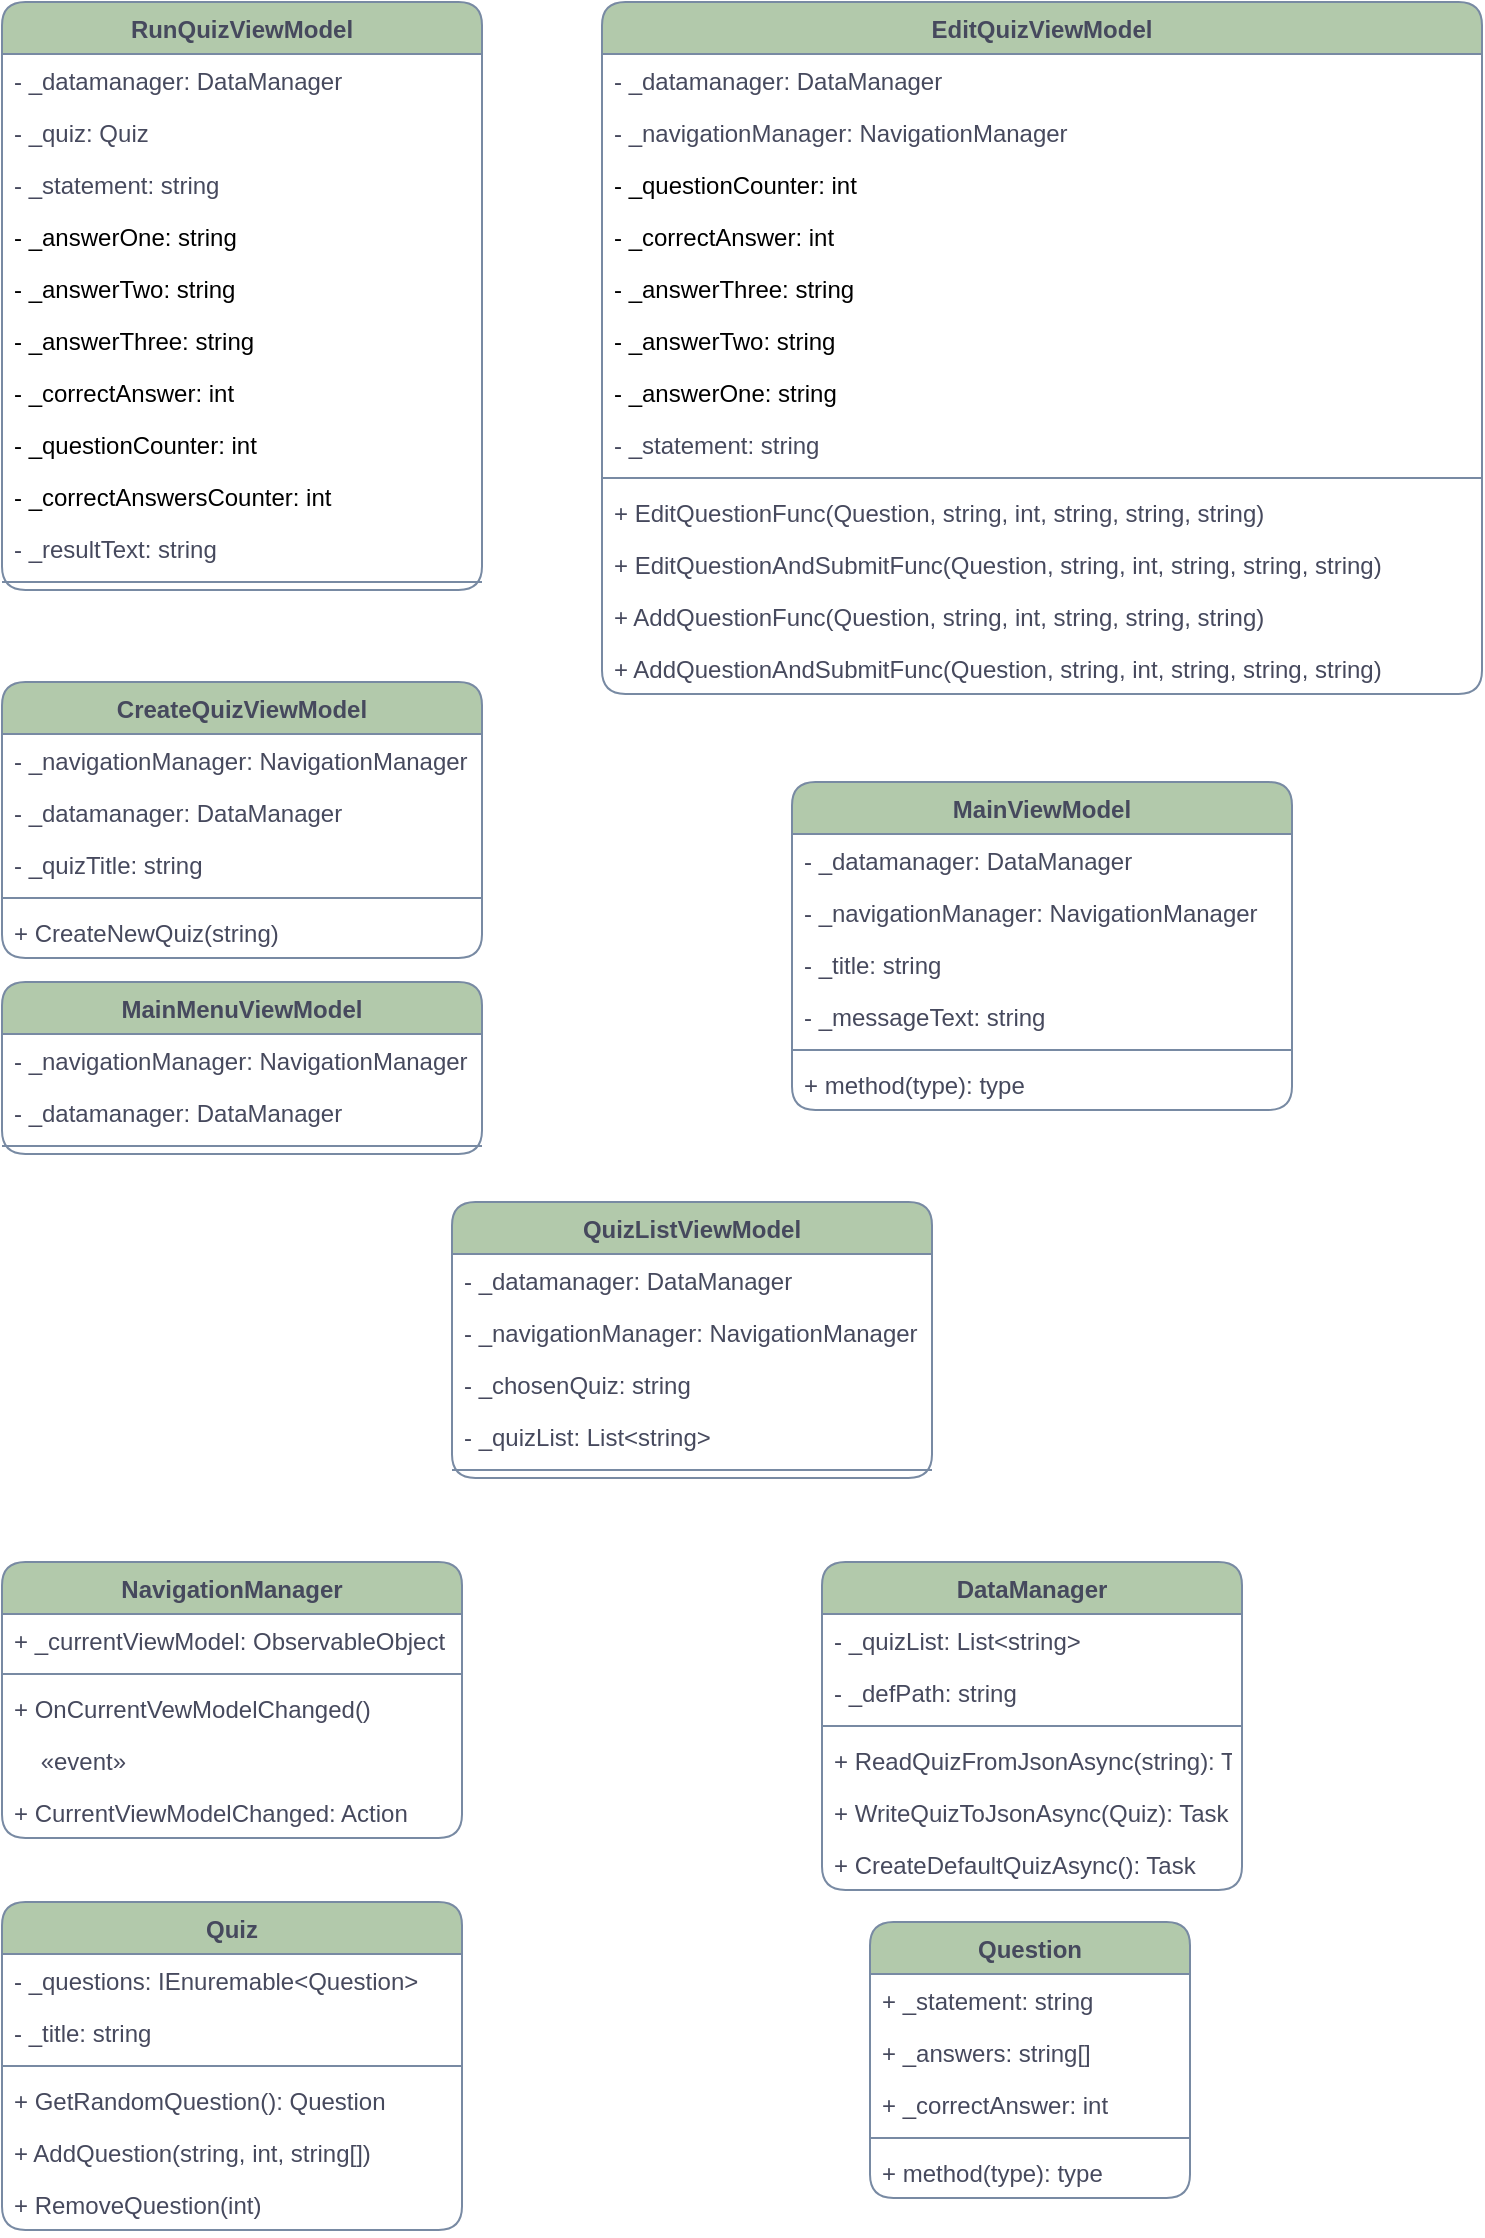 <mxfile version="20.5.1" type="github">
  <diagram id="C5RBs43oDa-KdzZeNtuy" name="Page-1">
    <mxGraphModel dx="1422" dy="752" grid="1" gridSize="10" guides="1" tooltips="1" connect="1" arrows="1" fold="1" page="1" pageScale="1" pageWidth="827" pageHeight="1169" math="0" shadow="0">
      <root>
        <mxCell id="WIyWlLk6GJQsqaUBKTNV-0" />
        <mxCell id="WIyWlLk6GJQsqaUBKTNV-1" parent="WIyWlLk6GJQsqaUBKTNV-0" />
        <mxCell id="okhYOCGnKRkmCclTNQ3m-8" value="RunQuizViewModel" style="swimlane;fontStyle=1;align=center;verticalAlign=top;childLayout=stackLayout;horizontal=1;startSize=26;horizontalStack=0;resizeParent=1;resizeParentMax=0;resizeLast=0;collapsible=1;marginBottom=0;rounded=1;fillColor=#B2C9AB;strokeColor=#788AA3;fontColor=#46495D;" parent="WIyWlLk6GJQsqaUBKTNV-1" vertex="1">
          <mxGeometry x="50" y="90" width="240" height="294" as="geometry" />
        </mxCell>
        <mxCell id="IFcAypvsxpIaxbsSdnZM-8" value="- _datamanager: DataManager" style="text;strokeColor=none;fillColor=none;align=left;verticalAlign=top;spacingLeft=4;spacingRight=4;overflow=hidden;rotatable=0;points=[[0,0.5],[1,0.5]];portConstraint=eastwest;rounded=1;fontColor=#46495D;" vertex="1" parent="okhYOCGnKRkmCclTNQ3m-8">
          <mxGeometry y="26" width="240" height="26" as="geometry" />
        </mxCell>
        <mxCell id="okhYOCGnKRkmCclTNQ3m-9" value="- _quiz: Quiz&#xa;" style="text;strokeColor=none;fillColor=none;align=left;verticalAlign=top;spacingLeft=4;spacingRight=4;overflow=hidden;rotatable=0;points=[[0,0.5],[1,0.5]];portConstraint=eastwest;rounded=1;fontColor=#46495D;" parent="okhYOCGnKRkmCclTNQ3m-8" vertex="1">
          <mxGeometry y="52" width="240" height="26" as="geometry" />
        </mxCell>
        <mxCell id="IFcAypvsxpIaxbsSdnZM-9" value="- _statement: string&#xa;" style="text;strokeColor=none;fillColor=none;align=left;verticalAlign=top;spacingLeft=4;spacingRight=4;overflow=hidden;rotatable=0;points=[[0,0.5],[1,0.5]];portConstraint=eastwest;rounded=1;fontColor=#46495D;" vertex="1" parent="okhYOCGnKRkmCclTNQ3m-8">
          <mxGeometry y="78" width="240" height="26" as="geometry" />
        </mxCell>
        <mxCell id="IFcAypvsxpIaxbsSdnZM-10" value="- _answerOne: string" style="text;strokeColor=none;fillColor=none;align=left;verticalAlign=top;spacingLeft=4;spacingRight=4;overflow=hidden;rotatable=0;points=[[0,0.5],[1,0.5]];portConstraint=eastwest;" vertex="1" parent="okhYOCGnKRkmCclTNQ3m-8">
          <mxGeometry y="104" width="240" height="26" as="geometry" />
        </mxCell>
        <mxCell id="IFcAypvsxpIaxbsSdnZM-17" value="- _answerTwo: string" style="text;strokeColor=none;fillColor=none;align=left;verticalAlign=top;spacingLeft=4;spacingRight=4;overflow=hidden;rotatable=0;points=[[0,0.5],[1,0.5]];portConstraint=eastwest;" vertex="1" parent="okhYOCGnKRkmCclTNQ3m-8">
          <mxGeometry y="130" width="240" height="26" as="geometry" />
        </mxCell>
        <mxCell id="IFcAypvsxpIaxbsSdnZM-18" value="- _answerThree: string" style="text;strokeColor=none;fillColor=none;align=left;verticalAlign=top;spacingLeft=4;spacingRight=4;overflow=hidden;rotatable=0;points=[[0,0.5],[1,0.5]];portConstraint=eastwest;" vertex="1" parent="okhYOCGnKRkmCclTNQ3m-8">
          <mxGeometry y="156" width="240" height="26" as="geometry" />
        </mxCell>
        <mxCell id="IFcAypvsxpIaxbsSdnZM-13" value="- _correctAnswer: int" style="text;strokeColor=none;fillColor=none;align=left;verticalAlign=top;spacingLeft=4;spacingRight=4;overflow=hidden;rotatable=0;points=[[0,0.5],[1,0.5]];portConstraint=eastwest;" vertex="1" parent="okhYOCGnKRkmCclTNQ3m-8">
          <mxGeometry y="182" width="240" height="26" as="geometry" />
        </mxCell>
        <mxCell id="IFcAypvsxpIaxbsSdnZM-14" value="- _questionCounter: int    " style="text;strokeColor=none;fillColor=none;align=left;verticalAlign=top;spacingLeft=4;spacingRight=4;overflow=hidden;rotatable=0;points=[[0,0.5],[1,0.5]];portConstraint=eastwest;" vertex="1" parent="okhYOCGnKRkmCclTNQ3m-8">
          <mxGeometry y="208" width="240" height="26" as="geometry" />
        </mxCell>
        <mxCell id="IFcAypvsxpIaxbsSdnZM-15" value="- _correctAnswersCounter: int" style="text;strokeColor=none;fillColor=none;align=left;verticalAlign=top;spacingLeft=4;spacingRight=4;overflow=hidden;rotatable=0;points=[[0,0.5],[1,0.5]];portConstraint=eastwest;" vertex="1" parent="okhYOCGnKRkmCclTNQ3m-8">
          <mxGeometry y="234" width="240" height="26" as="geometry" />
        </mxCell>
        <mxCell id="IFcAypvsxpIaxbsSdnZM-16" value="- _resultText: string" style="text;strokeColor=none;fillColor=none;align=left;verticalAlign=top;spacingLeft=4;spacingRight=4;overflow=hidden;rotatable=0;points=[[0,0.5],[1,0.5]];portConstraint=eastwest;rounded=1;fontColor=#46495D;" vertex="1" parent="okhYOCGnKRkmCclTNQ3m-8">
          <mxGeometry y="260" width="240" height="26" as="geometry" />
        </mxCell>
        <mxCell id="okhYOCGnKRkmCclTNQ3m-10" value="" style="line;strokeWidth=1;fillColor=none;align=left;verticalAlign=middle;spacingTop=-1;spacingLeft=3;spacingRight=3;rotatable=0;labelPosition=right;points=[];portConstraint=eastwest;strokeColor=#788AA3;rounded=1;fontColor=#46495D;" parent="okhYOCGnKRkmCclTNQ3m-8" vertex="1">
          <mxGeometry y="286" width="240" height="8" as="geometry" />
        </mxCell>
        <mxCell id="okhYOCGnKRkmCclTNQ3m-16" value="EditQuizViewModel" style="swimlane;fontStyle=1;align=center;verticalAlign=top;childLayout=stackLayout;horizontal=1;startSize=26;horizontalStack=0;resizeParent=1;resizeParentMax=0;resizeLast=0;collapsible=1;marginBottom=0;rounded=1;fillColor=#B2C9AB;strokeColor=#788AA3;fontColor=#46495D;" parent="WIyWlLk6GJQsqaUBKTNV-1" vertex="1">
          <mxGeometry x="350" y="90" width="440" height="346" as="geometry" />
        </mxCell>
        <mxCell id="IFcAypvsxpIaxbsSdnZM-20" value="- _datamanager: DataManager" style="text;strokeColor=none;fillColor=none;align=left;verticalAlign=top;spacingLeft=4;spacingRight=4;overflow=hidden;rotatable=0;points=[[0,0.5],[1,0.5]];portConstraint=eastwest;rounded=1;fontColor=#46495D;" vertex="1" parent="okhYOCGnKRkmCclTNQ3m-16">
          <mxGeometry y="26" width="440" height="26" as="geometry" />
        </mxCell>
        <mxCell id="IFcAypvsxpIaxbsSdnZM-19" value="- _navigationManager: NavigationManager" style="text;strokeColor=none;fillColor=none;align=left;verticalAlign=top;spacingLeft=4;spacingRight=4;overflow=hidden;rotatable=0;points=[[0,0.5],[1,0.5]];portConstraint=eastwest;rounded=1;fontColor=#46495D;" vertex="1" parent="okhYOCGnKRkmCclTNQ3m-16">
          <mxGeometry y="52" width="440" height="26" as="geometry" />
        </mxCell>
        <mxCell id="IFcAypvsxpIaxbsSdnZM-26" value="- _questionCounter: int    " style="text;strokeColor=none;fillColor=none;align=left;verticalAlign=top;spacingLeft=4;spacingRight=4;overflow=hidden;rotatable=0;points=[[0,0.5],[1,0.5]];portConstraint=eastwest;" vertex="1" parent="okhYOCGnKRkmCclTNQ3m-16">
          <mxGeometry y="78" width="440" height="26" as="geometry" />
        </mxCell>
        <mxCell id="IFcAypvsxpIaxbsSdnZM-25" value="- _correctAnswer: int" style="text;strokeColor=none;fillColor=none;align=left;verticalAlign=top;spacingLeft=4;spacingRight=4;overflow=hidden;rotatable=0;points=[[0,0.5],[1,0.5]];portConstraint=eastwest;" vertex="1" parent="okhYOCGnKRkmCclTNQ3m-16">
          <mxGeometry y="104" width="440" height="26" as="geometry" />
        </mxCell>
        <mxCell id="IFcAypvsxpIaxbsSdnZM-24" value="- _answerThree: string" style="text;strokeColor=none;fillColor=none;align=left;verticalAlign=top;spacingLeft=4;spacingRight=4;overflow=hidden;rotatable=0;points=[[0,0.5],[1,0.5]];portConstraint=eastwest;" vertex="1" parent="okhYOCGnKRkmCclTNQ3m-16">
          <mxGeometry y="130" width="440" height="26" as="geometry" />
        </mxCell>
        <mxCell id="IFcAypvsxpIaxbsSdnZM-23" value="- _answerTwo: string" style="text;strokeColor=none;fillColor=none;align=left;verticalAlign=top;spacingLeft=4;spacingRight=4;overflow=hidden;rotatable=0;points=[[0,0.5],[1,0.5]];portConstraint=eastwest;" vertex="1" parent="okhYOCGnKRkmCclTNQ3m-16">
          <mxGeometry y="156" width="440" height="26" as="geometry" />
        </mxCell>
        <mxCell id="IFcAypvsxpIaxbsSdnZM-22" value="- _answerOne: string" style="text;strokeColor=none;fillColor=none;align=left;verticalAlign=top;spacingLeft=4;spacingRight=4;overflow=hidden;rotatable=0;points=[[0,0.5],[1,0.5]];portConstraint=eastwest;" vertex="1" parent="okhYOCGnKRkmCclTNQ3m-16">
          <mxGeometry y="182" width="440" height="26" as="geometry" />
        </mxCell>
        <mxCell id="IFcAypvsxpIaxbsSdnZM-21" value="- _statement: string&#xa;" style="text;strokeColor=none;fillColor=none;align=left;verticalAlign=top;spacingLeft=4;spacingRight=4;overflow=hidden;rotatable=0;points=[[0,0.5],[1,0.5]];portConstraint=eastwest;rounded=1;fontColor=#46495D;" vertex="1" parent="okhYOCGnKRkmCclTNQ3m-16">
          <mxGeometry y="208" width="440" height="26" as="geometry" />
        </mxCell>
        <mxCell id="okhYOCGnKRkmCclTNQ3m-18" value="" style="line;strokeWidth=1;fillColor=none;align=left;verticalAlign=middle;spacingTop=-1;spacingLeft=3;spacingRight=3;rotatable=0;labelPosition=right;points=[];portConstraint=eastwest;strokeColor=#788AA3;rounded=1;fontColor=#46495D;" parent="okhYOCGnKRkmCclTNQ3m-16" vertex="1">
          <mxGeometry y="234" width="440" height="8" as="geometry" />
        </mxCell>
        <mxCell id="IFcAypvsxpIaxbsSdnZM-30" value="+ EditQuestionFunc(Question, string, int, string, string, string)" style="text;strokeColor=none;fillColor=none;align=left;verticalAlign=top;spacingLeft=4;spacingRight=4;overflow=hidden;rotatable=0;points=[[0,0.5],[1,0.5]];portConstraint=eastwest;rounded=1;fontColor=#46495D;" vertex="1" parent="okhYOCGnKRkmCclTNQ3m-16">
          <mxGeometry y="242" width="440" height="26" as="geometry" />
        </mxCell>
        <mxCell id="IFcAypvsxpIaxbsSdnZM-32" value="+ EditQuestionAndSubmitFunc(Question, string, int, string, string, string)" style="text;strokeColor=none;fillColor=none;align=left;verticalAlign=top;spacingLeft=4;spacingRight=4;overflow=hidden;rotatable=0;points=[[0,0.5],[1,0.5]];portConstraint=eastwest;rounded=1;fontColor=#46495D;" vertex="1" parent="okhYOCGnKRkmCclTNQ3m-16">
          <mxGeometry y="268" width="440" height="26" as="geometry" />
        </mxCell>
        <mxCell id="IFcAypvsxpIaxbsSdnZM-31" value="+ AddQuestionFunc(Question, string, int, string, string, string)" style="text;strokeColor=none;fillColor=none;align=left;verticalAlign=top;spacingLeft=4;spacingRight=4;overflow=hidden;rotatable=0;points=[[0,0.5],[1,0.5]];portConstraint=eastwest;rounded=1;fontColor=#46495D;" vertex="1" parent="okhYOCGnKRkmCclTNQ3m-16">
          <mxGeometry y="294" width="440" height="26" as="geometry" />
        </mxCell>
        <mxCell id="okhYOCGnKRkmCclTNQ3m-19" value="+ AddQuestionAndSubmitFunc(Question, string, int, string, string, string)" style="text;strokeColor=none;fillColor=none;align=left;verticalAlign=top;spacingLeft=4;spacingRight=4;overflow=hidden;rotatable=0;points=[[0,0.5],[1,0.5]];portConstraint=eastwest;rounded=1;fontColor=#46495D;" parent="okhYOCGnKRkmCclTNQ3m-16" vertex="1">
          <mxGeometry y="320" width="440" height="26" as="geometry" />
        </mxCell>
        <mxCell id="okhYOCGnKRkmCclTNQ3m-24" value="CreateQuizViewModel" style="swimlane;fontStyle=1;align=center;verticalAlign=top;childLayout=stackLayout;horizontal=1;startSize=26;horizontalStack=0;resizeParent=1;resizeParentMax=0;resizeLast=0;collapsible=1;marginBottom=0;rounded=1;fillColor=#B2C9AB;strokeColor=#788AA3;fontColor=#46495D;" parent="WIyWlLk6GJQsqaUBKTNV-1" vertex="1">
          <mxGeometry x="50" y="430" width="240" height="138" as="geometry" />
        </mxCell>
        <mxCell id="IFcAypvsxpIaxbsSdnZM-34" value="- _navigationManager: NavigationManager" style="text;strokeColor=none;fillColor=none;align=left;verticalAlign=top;spacingLeft=4;spacingRight=4;overflow=hidden;rotatable=0;points=[[0,0.5],[1,0.5]];portConstraint=eastwest;rounded=1;fontColor=#46495D;" vertex="1" parent="okhYOCGnKRkmCclTNQ3m-24">
          <mxGeometry y="26" width="240" height="26" as="geometry" />
        </mxCell>
        <mxCell id="IFcAypvsxpIaxbsSdnZM-33" value="- _datamanager: DataManager" style="text;strokeColor=none;fillColor=none;align=left;verticalAlign=top;spacingLeft=4;spacingRight=4;overflow=hidden;rotatable=0;points=[[0,0.5],[1,0.5]];portConstraint=eastwest;rounded=1;fontColor=#46495D;" vertex="1" parent="okhYOCGnKRkmCclTNQ3m-24">
          <mxGeometry y="52" width="240" height="26" as="geometry" />
        </mxCell>
        <mxCell id="okhYOCGnKRkmCclTNQ3m-25" value="- _quizTitle: string" style="text;strokeColor=none;fillColor=none;align=left;verticalAlign=top;spacingLeft=4;spacingRight=4;overflow=hidden;rotatable=0;points=[[0,0.5],[1,0.5]];portConstraint=eastwest;rounded=1;fontColor=#46495D;" parent="okhYOCGnKRkmCclTNQ3m-24" vertex="1">
          <mxGeometry y="78" width="240" height="26" as="geometry" />
        </mxCell>
        <mxCell id="okhYOCGnKRkmCclTNQ3m-26" value="" style="line;strokeWidth=1;fillColor=none;align=left;verticalAlign=middle;spacingTop=-1;spacingLeft=3;spacingRight=3;rotatable=0;labelPosition=right;points=[];portConstraint=eastwest;strokeColor=#788AA3;rounded=1;fontColor=#46495D;" parent="okhYOCGnKRkmCclTNQ3m-24" vertex="1">
          <mxGeometry y="104" width="240" height="8" as="geometry" />
        </mxCell>
        <mxCell id="okhYOCGnKRkmCclTNQ3m-27" value="+ CreateNewQuiz(string)" style="text;strokeColor=none;fillColor=none;align=left;verticalAlign=top;spacingLeft=4;spacingRight=4;overflow=hidden;rotatable=0;points=[[0,0.5],[1,0.5]];portConstraint=eastwest;rounded=1;fontColor=#46495D;" parent="okhYOCGnKRkmCclTNQ3m-24" vertex="1">
          <mxGeometry y="112" width="240" height="26" as="geometry" />
        </mxCell>
        <mxCell id="okhYOCGnKRkmCclTNQ3m-28" value="Quiz" style="swimlane;fontStyle=1;align=center;verticalAlign=top;childLayout=stackLayout;horizontal=1;startSize=26;horizontalStack=0;resizeParent=1;resizeParentMax=0;resizeLast=0;collapsible=1;marginBottom=0;rounded=1;fillColor=#B2C9AB;strokeColor=#788AA3;fontColor=#46495D;" parent="WIyWlLk6GJQsqaUBKTNV-1" vertex="1">
          <mxGeometry x="50" y="1040" width="230" height="164" as="geometry" />
        </mxCell>
        <mxCell id="okhYOCGnKRkmCclTNQ3m-29" value="- _questions: IEnuremable&lt;Question&gt;    " style="text;strokeColor=none;fillColor=none;align=left;verticalAlign=top;spacingLeft=4;spacingRight=4;overflow=hidden;rotatable=0;points=[[0,0.5],[1,0.5]];portConstraint=eastwest;rounded=1;fontColor=#46495D;" parent="okhYOCGnKRkmCclTNQ3m-28" vertex="1">
          <mxGeometry y="26" width="230" height="26" as="geometry" />
        </mxCell>
        <mxCell id="mFGvawNEaxa4jL375zHz-0" value="- _title: string" style="text;strokeColor=none;fillColor=none;align=left;verticalAlign=top;spacingLeft=4;spacingRight=4;overflow=hidden;rotatable=0;points=[[0,0.5],[1,0.5]];portConstraint=eastwest;rounded=1;fontColor=#46495D;" parent="okhYOCGnKRkmCclTNQ3m-28" vertex="1">
          <mxGeometry y="52" width="230" height="26" as="geometry" />
        </mxCell>
        <mxCell id="okhYOCGnKRkmCclTNQ3m-30" value="" style="line;strokeWidth=1;fillColor=none;align=left;verticalAlign=middle;spacingTop=-1;spacingLeft=3;spacingRight=3;rotatable=0;labelPosition=right;points=[];portConstraint=eastwest;strokeColor=#788AA3;rounded=1;fontColor=#46495D;" parent="okhYOCGnKRkmCclTNQ3m-28" vertex="1">
          <mxGeometry y="78" width="230" height="8" as="geometry" />
        </mxCell>
        <mxCell id="mFGvawNEaxa4jL375zHz-1" value="+ GetRandomQuestion(): Question" style="text;strokeColor=none;fillColor=none;align=left;verticalAlign=top;spacingLeft=4;spacingRight=4;overflow=hidden;rotatable=0;points=[[0,0.5],[1,0.5]];portConstraint=eastwest;rounded=1;fontColor=#46495D;" parent="okhYOCGnKRkmCclTNQ3m-28" vertex="1">
          <mxGeometry y="86" width="230" height="26" as="geometry" />
        </mxCell>
        <mxCell id="mFGvawNEaxa4jL375zHz-2" value="+ AddQuestion(string, int, string[])" style="text;strokeColor=none;fillColor=none;align=left;verticalAlign=top;spacingLeft=4;spacingRight=4;overflow=hidden;rotatable=0;points=[[0,0.5],[1,0.5]];portConstraint=eastwest;rounded=1;fontColor=#46495D;" parent="okhYOCGnKRkmCclTNQ3m-28" vertex="1">
          <mxGeometry y="112" width="230" height="26" as="geometry" />
        </mxCell>
        <mxCell id="okhYOCGnKRkmCclTNQ3m-31" value="+ RemoveQuestion(int)" style="text;strokeColor=none;fillColor=none;align=left;verticalAlign=top;spacingLeft=4;spacingRight=4;overflow=hidden;rotatable=0;points=[[0,0.5],[1,0.5]];portConstraint=eastwest;rounded=1;fontColor=#46495D;" parent="okhYOCGnKRkmCclTNQ3m-28" vertex="1">
          <mxGeometry y="138" width="230" height="26" as="geometry" />
        </mxCell>
        <mxCell id="okhYOCGnKRkmCclTNQ3m-32" value="Question" style="swimlane;fontStyle=1;align=center;verticalAlign=top;childLayout=stackLayout;horizontal=1;startSize=26;horizontalStack=0;resizeParent=1;resizeParentMax=0;resizeLast=0;collapsible=1;marginBottom=0;rounded=1;fillColor=#B2C9AB;strokeColor=#788AA3;fontColor=#46495D;" parent="WIyWlLk6GJQsqaUBKTNV-1" vertex="1">
          <mxGeometry x="484" y="1050" width="160" height="138" as="geometry" />
        </mxCell>
        <mxCell id="mFGvawNEaxa4jL375zHz-3" value="+ _statement: string" style="text;strokeColor=none;fillColor=none;align=left;verticalAlign=top;spacingLeft=4;spacingRight=4;overflow=hidden;rotatable=0;points=[[0,0.5],[1,0.5]];portConstraint=eastwest;rounded=1;fontColor=#46495D;" parent="okhYOCGnKRkmCclTNQ3m-32" vertex="1">
          <mxGeometry y="26" width="160" height="26" as="geometry" />
        </mxCell>
        <mxCell id="mFGvawNEaxa4jL375zHz-4" value="+ _answers: string[]    " style="text;strokeColor=none;fillColor=none;align=left;verticalAlign=top;spacingLeft=4;spacingRight=4;overflow=hidden;rotatable=0;points=[[0,0.5],[1,0.5]];portConstraint=eastwest;rounded=1;fontColor=#46495D;" parent="okhYOCGnKRkmCclTNQ3m-32" vertex="1">
          <mxGeometry y="52" width="160" height="26" as="geometry" />
        </mxCell>
        <mxCell id="okhYOCGnKRkmCclTNQ3m-33" value="+ _correctAnswer: int" style="text;strokeColor=none;fillColor=none;align=left;verticalAlign=top;spacingLeft=4;spacingRight=4;overflow=hidden;rotatable=0;points=[[0,0.5],[1,0.5]];portConstraint=eastwest;rounded=1;fontColor=#46495D;" parent="okhYOCGnKRkmCclTNQ3m-32" vertex="1">
          <mxGeometry y="78" width="160" height="26" as="geometry" />
        </mxCell>
        <mxCell id="okhYOCGnKRkmCclTNQ3m-34" value="" style="line;strokeWidth=1;fillColor=none;align=left;verticalAlign=middle;spacingTop=-1;spacingLeft=3;spacingRight=3;rotatable=0;labelPosition=right;points=[];portConstraint=eastwest;strokeColor=#788AA3;rounded=1;fontColor=#46495D;" parent="okhYOCGnKRkmCclTNQ3m-32" vertex="1">
          <mxGeometry y="104" width="160" height="8" as="geometry" />
        </mxCell>
        <mxCell id="okhYOCGnKRkmCclTNQ3m-35" value="+ method(type): type" style="text;strokeColor=none;fillColor=none;align=left;verticalAlign=top;spacingLeft=4;spacingRight=4;overflow=hidden;rotatable=0;points=[[0,0.5],[1,0.5]];portConstraint=eastwest;rounded=1;fontColor=#46495D;" parent="okhYOCGnKRkmCclTNQ3m-32" vertex="1">
          <mxGeometry y="112" width="160" height="26" as="geometry" />
        </mxCell>
        <mxCell id="mFGvawNEaxa4jL375zHz-9" value="NavigationManager" style="swimlane;fontStyle=1;align=center;verticalAlign=top;childLayout=stackLayout;horizontal=1;startSize=26;horizontalStack=0;resizeParent=1;resizeParentMax=0;resizeLast=0;collapsible=1;marginBottom=0;rounded=1;fillColor=#B2C9AB;strokeColor=#788AA3;fontColor=#46495D;" parent="WIyWlLk6GJQsqaUBKTNV-1" vertex="1">
          <mxGeometry x="50" y="870" width="230" height="138" as="geometry" />
        </mxCell>
        <mxCell id="mFGvawNEaxa4jL375zHz-10" value="+ _currentViewModel: ObservableObject" style="text;strokeColor=none;fillColor=none;align=left;verticalAlign=top;spacingLeft=4;spacingRight=4;overflow=hidden;rotatable=0;points=[[0,0.5],[1,0.5]];portConstraint=eastwest;rounded=1;fontColor=#46495D;" parent="mFGvawNEaxa4jL375zHz-9" vertex="1">
          <mxGeometry y="26" width="230" height="26" as="geometry" />
        </mxCell>
        <mxCell id="mFGvawNEaxa4jL375zHz-11" value="" style="line;strokeWidth=1;fillColor=none;align=left;verticalAlign=middle;spacingTop=-1;spacingLeft=3;spacingRight=3;rotatable=0;labelPosition=right;points=[];portConstraint=eastwest;strokeColor=#788AA3;rounded=1;fontColor=#46495D;" parent="mFGvawNEaxa4jL375zHz-9" vertex="1">
          <mxGeometry y="52" width="230" height="8" as="geometry" />
        </mxCell>
        <mxCell id="mFGvawNEaxa4jL375zHz-41" value="+ OnCurrentVewModelChanged()" style="text;strokeColor=none;fillColor=none;align=left;verticalAlign=top;spacingLeft=4;spacingRight=4;overflow=hidden;rotatable=0;points=[[0,0.5],[1,0.5]];portConstraint=eastwest;rounded=1;fontColor=#46495D;" parent="mFGvawNEaxa4jL375zHz-9" vertex="1">
          <mxGeometry y="60" width="230" height="26" as="geometry" />
        </mxCell>
        <mxCell id="mFGvawNEaxa4jL375zHz-40" value="    «event»" style="text;strokeColor=none;fillColor=none;align=left;verticalAlign=top;spacingLeft=4;spacingRight=4;overflow=hidden;rotatable=0;points=[[0,0.5],[1,0.5]];portConstraint=eastwest;fontColor=#46495D;" parent="mFGvawNEaxa4jL375zHz-9" vertex="1">
          <mxGeometry y="86" width="230" height="26" as="geometry" />
        </mxCell>
        <mxCell id="mFGvawNEaxa4jL375zHz-12" value="+ CurrentViewModelChanged: Action" style="text;strokeColor=none;fillColor=none;align=left;verticalAlign=top;spacingLeft=4;spacingRight=4;overflow=hidden;rotatable=0;points=[[0,0.5],[1,0.5]];portConstraint=eastwest;rounded=1;fontColor=#46495D;" parent="mFGvawNEaxa4jL375zHz-9" vertex="1">
          <mxGeometry y="112" width="230" height="26" as="geometry" />
        </mxCell>
        <mxCell id="mFGvawNEaxa4jL375zHz-14" value="DataManager" style="swimlane;fontStyle=1;align=center;verticalAlign=top;childLayout=stackLayout;horizontal=1;startSize=26;horizontalStack=0;resizeParent=1;resizeParentMax=0;resizeLast=0;collapsible=1;marginBottom=0;rounded=1;fillColor=#B2C9AB;strokeColor=#788AA3;fontColor=#46495D;" parent="WIyWlLk6GJQsqaUBKTNV-1" vertex="1">
          <mxGeometry x="460" y="870" width="210" height="164" as="geometry" />
        </mxCell>
        <mxCell id="sLc7PS3AwY-Os-eV0_ck-1" value="- _quizList: List&lt;string&gt;    " style="text;strokeColor=none;fillColor=none;align=left;verticalAlign=top;spacingLeft=4;spacingRight=4;overflow=hidden;rotatable=0;points=[[0,0.5],[1,0.5]];portConstraint=eastwest;rounded=1;fontColor=#46495D;" parent="mFGvawNEaxa4jL375zHz-14" vertex="1">
          <mxGeometry y="26" width="210" height="26" as="geometry" />
        </mxCell>
        <mxCell id="mFGvawNEaxa4jL375zHz-15" value="- _defPath: string" style="text;strokeColor=none;fillColor=none;align=left;verticalAlign=top;spacingLeft=4;spacingRight=4;overflow=hidden;rotatable=0;points=[[0,0.5],[1,0.5]];portConstraint=eastwest;rounded=1;fontColor=#46495D;" parent="mFGvawNEaxa4jL375zHz-14" vertex="1">
          <mxGeometry y="52" width="210" height="26" as="geometry" />
        </mxCell>
        <mxCell id="mFGvawNEaxa4jL375zHz-16" value="" style="line;strokeWidth=1;fillColor=none;align=left;verticalAlign=middle;spacingTop=-1;spacingLeft=3;spacingRight=3;rotatable=0;labelPosition=right;points=[];portConstraint=eastwest;strokeColor=#788AA3;rounded=1;fontColor=#46495D;" parent="mFGvawNEaxa4jL375zHz-14" vertex="1">
          <mxGeometry y="78" width="210" height="8" as="geometry" />
        </mxCell>
        <mxCell id="mFGvawNEaxa4jL375zHz-17" value="+ ReadQuizFromJsonAsync(string): Task" style="text;strokeColor=none;fillColor=none;align=left;verticalAlign=top;spacingLeft=4;spacingRight=4;overflow=hidden;rotatable=0;points=[[0,0.5],[1,0.5]];portConstraint=eastwest;rounded=1;fontColor=#46495D;" parent="mFGvawNEaxa4jL375zHz-14" vertex="1">
          <mxGeometry y="86" width="210" height="26" as="geometry" />
        </mxCell>
        <mxCell id="mFGvawNEaxa4jL375zHz-45" value="+ WriteQuizToJsonAsync(Quiz): Task" style="text;strokeColor=none;fillColor=none;align=left;verticalAlign=top;spacingLeft=4;spacingRight=4;overflow=hidden;rotatable=0;points=[[0,0.5],[1,0.5]];portConstraint=eastwest;rounded=1;fontColor=#46495D;" parent="mFGvawNEaxa4jL375zHz-14" vertex="1">
          <mxGeometry y="112" width="210" height="26" as="geometry" />
        </mxCell>
        <mxCell id="sLc7PS3AwY-Os-eV0_ck-0" value="+ CreateDefaultQuizAsync(): Task" style="text;strokeColor=none;fillColor=none;align=left;verticalAlign=top;spacingLeft=4;spacingRight=4;overflow=hidden;rotatable=0;points=[[0,0.5],[1,0.5]];portConstraint=eastwest;rounded=1;fontColor=#46495D;" parent="mFGvawNEaxa4jL375zHz-14" vertex="1">
          <mxGeometry y="138" width="210" height="26" as="geometry" />
        </mxCell>
        <mxCell id="mFGvawNEaxa4jL375zHz-34" value="MainViewModel" style="swimlane;fontStyle=1;align=center;verticalAlign=top;childLayout=stackLayout;horizontal=1;startSize=26;horizontalStack=0;resizeParent=1;resizeParentMax=0;resizeLast=0;collapsible=1;marginBottom=0;rounded=1;fillColor=#B2C9AB;strokeColor=#788AA3;fontColor=#46495D;" parent="WIyWlLk6GJQsqaUBKTNV-1" vertex="1">
          <mxGeometry x="445" y="480" width="250" height="164" as="geometry" />
        </mxCell>
        <mxCell id="IFcAypvsxpIaxbsSdnZM-46" value="- _datamanager: DataManager" style="text;strokeColor=none;fillColor=none;align=left;verticalAlign=top;spacingLeft=4;spacingRight=4;overflow=hidden;rotatable=0;points=[[0,0.5],[1,0.5]];portConstraint=eastwest;rounded=1;fontColor=#46495D;" vertex="1" parent="mFGvawNEaxa4jL375zHz-34">
          <mxGeometry y="26" width="250" height="26" as="geometry" />
        </mxCell>
        <mxCell id="IFcAypvsxpIaxbsSdnZM-45" value="- _navigationManager: NavigationManager" style="text;strokeColor=none;fillColor=none;align=left;verticalAlign=top;spacingLeft=4;spacingRight=4;overflow=hidden;rotatable=0;points=[[0,0.5],[1,0.5]];portConstraint=eastwest;rounded=1;fontColor=#46495D;" vertex="1" parent="mFGvawNEaxa4jL375zHz-34">
          <mxGeometry y="52" width="250" height="26" as="geometry" />
        </mxCell>
        <mxCell id="mFGvawNEaxa4jL375zHz-35" value="- _title: string" style="text;strokeColor=none;fillColor=none;align=left;verticalAlign=top;spacingLeft=4;spacingRight=4;overflow=hidden;rotatable=0;points=[[0,0.5],[1,0.5]];portConstraint=eastwest;rounded=1;fontColor=#46495D;" parent="mFGvawNEaxa4jL375zHz-34" vertex="1">
          <mxGeometry y="78" width="250" height="26" as="geometry" />
        </mxCell>
        <mxCell id="IFcAypvsxpIaxbsSdnZM-47" value="- _messageText: string" style="text;strokeColor=none;fillColor=none;align=left;verticalAlign=top;spacingLeft=4;spacingRight=4;overflow=hidden;rotatable=0;points=[[0,0.5],[1,0.5]];portConstraint=eastwest;rounded=1;fontColor=#46495D;" vertex="1" parent="mFGvawNEaxa4jL375zHz-34">
          <mxGeometry y="104" width="250" height="26" as="geometry" />
        </mxCell>
        <mxCell id="mFGvawNEaxa4jL375zHz-36" value="" style="line;strokeWidth=1;fillColor=none;align=left;verticalAlign=middle;spacingTop=-1;spacingLeft=3;spacingRight=3;rotatable=0;labelPosition=right;points=[];portConstraint=eastwest;strokeColor=#788AA3;rounded=1;fontColor=#46495D;" parent="mFGvawNEaxa4jL375zHz-34" vertex="1">
          <mxGeometry y="130" width="250" height="8" as="geometry" />
        </mxCell>
        <mxCell id="mFGvawNEaxa4jL375zHz-37" value="+ method(type): type" style="text;strokeColor=none;fillColor=none;align=left;verticalAlign=top;spacingLeft=4;spacingRight=4;overflow=hidden;rotatable=0;points=[[0,0.5],[1,0.5]];portConstraint=eastwest;rounded=1;fontColor=#46495D;" parent="mFGvawNEaxa4jL375zHz-34" vertex="1">
          <mxGeometry y="138" width="250" height="26" as="geometry" />
        </mxCell>
        <mxCell id="IZpBXzGKxx7z7jcNkJL3-4" value="QuizListViewModel" style="swimlane;fontStyle=1;align=center;verticalAlign=top;childLayout=stackLayout;horizontal=1;startSize=26;horizontalStack=0;resizeParent=1;resizeParentMax=0;resizeLast=0;collapsible=1;marginBottom=0;rounded=1;fillColor=#B2C9AB;strokeColor=#788AA3;fontColor=#46495D;" parent="WIyWlLk6GJQsqaUBKTNV-1" vertex="1">
          <mxGeometry x="275" y="690" width="240" height="138" as="geometry" />
        </mxCell>
        <mxCell id="IFcAypvsxpIaxbsSdnZM-1" value="- _datamanager: DataManager" style="text;strokeColor=none;fillColor=none;align=left;verticalAlign=top;spacingLeft=4;spacingRight=4;overflow=hidden;rotatable=0;points=[[0,0.5],[1,0.5]];portConstraint=eastwest;rounded=1;fontColor=#46495D;" vertex="1" parent="IZpBXzGKxx7z7jcNkJL3-4">
          <mxGeometry y="26" width="240" height="26" as="geometry" />
        </mxCell>
        <mxCell id="IFcAypvsxpIaxbsSdnZM-0" value="- _navigationManager: NavigationManager" style="text;strokeColor=none;fillColor=none;align=left;verticalAlign=top;spacingLeft=4;spacingRight=4;overflow=hidden;rotatable=0;points=[[0,0.5],[1,0.5]];portConstraint=eastwest;rounded=1;fontColor=#46495D;" vertex="1" parent="IZpBXzGKxx7z7jcNkJL3-4">
          <mxGeometry y="52" width="240" height="26" as="geometry" />
        </mxCell>
        <mxCell id="IFcAypvsxpIaxbsSdnZM-2" value="- _chosenQuiz: string" style="text;strokeColor=none;fillColor=none;align=left;verticalAlign=top;spacingLeft=4;spacingRight=4;overflow=hidden;rotatable=0;points=[[0,0.5],[1,0.5]];portConstraint=eastwest;rounded=1;fontColor=#46495D;" vertex="1" parent="IZpBXzGKxx7z7jcNkJL3-4">
          <mxGeometry y="78" width="240" height="26" as="geometry" />
        </mxCell>
        <mxCell id="IFcAypvsxpIaxbsSdnZM-3" value="- _quizList: List&lt;string&gt;" style="text;strokeColor=none;fillColor=none;align=left;verticalAlign=top;spacingLeft=4;spacingRight=4;overflow=hidden;rotatable=0;points=[[0,0.5],[1,0.5]];portConstraint=eastwest;rounded=1;fontColor=#46495D;" vertex="1" parent="IZpBXzGKxx7z7jcNkJL3-4">
          <mxGeometry y="104" width="240" height="26" as="geometry" />
        </mxCell>
        <mxCell id="IZpBXzGKxx7z7jcNkJL3-6" value="" style="line;strokeWidth=1;fillColor=none;align=left;verticalAlign=middle;spacingTop=-1;spacingLeft=3;spacingRight=3;rotatable=0;labelPosition=right;points=[];portConstraint=eastwest;strokeColor=#788AA3;rounded=1;fontColor=#46495D;" parent="IZpBXzGKxx7z7jcNkJL3-4" vertex="1">
          <mxGeometry y="130" width="240" height="8" as="geometry" />
        </mxCell>
        <mxCell id="IFcAypvsxpIaxbsSdnZM-39" value="MainMenuViewModel" style="swimlane;fontStyle=1;align=center;verticalAlign=top;childLayout=stackLayout;horizontal=1;startSize=26;horizontalStack=0;resizeParent=1;resizeParentMax=0;resizeLast=0;collapsible=1;marginBottom=0;rounded=1;fillColor=#B2C9AB;strokeColor=#788AA3;fontColor=#46495D;" vertex="1" parent="WIyWlLk6GJQsqaUBKTNV-1">
          <mxGeometry x="50" y="580" width="240" height="86" as="geometry" />
        </mxCell>
        <mxCell id="IFcAypvsxpIaxbsSdnZM-43" value="- _navigationManager: NavigationManager" style="text;strokeColor=none;fillColor=none;align=left;verticalAlign=top;spacingLeft=4;spacingRight=4;overflow=hidden;rotatable=0;points=[[0,0.5],[1,0.5]];portConstraint=eastwest;rounded=1;fontColor=#46495D;" vertex="1" parent="IFcAypvsxpIaxbsSdnZM-39">
          <mxGeometry y="26" width="240" height="26" as="geometry" />
        </mxCell>
        <mxCell id="IFcAypvsxpIaxbsSdnZM-44" value="- _datamanager: DataManager" style="text;strokeColor=none;fillColor=none;align=left;verticalAlign=top;spacingLeft=4;spacingRight=4;overflow=hidden;rotatable=0;points=[[0,0.5],[1,0.5]];portConstraint=eastwest;rounded=1;fontColor=#46495D;" vertex="1" parent="IFcAypvsxpIaxbsSdnZM-39">
          <mxGeometry y="52" width="240" height="26" as="geometry" />
        </mxCell>
        <mxCell id="IFcAypvsxpIaxbsSdnZM-41" value="" style="line;strokeWidth=1;fillColor=none;align=left;verticalAlign=middle;spacingTop=-1;spacingLeft=3;spacingRight=3;rotatable=0;labelPosition=right;points=[];portConstraint=eastwest;strokeColor=#788AA3;rounded=1;fontColor=#46495D;" vertex="1" parent="IFcAypvsxpIaxbsSdnZM-39">
          <mxGeometry y="78" width="240" height="8" as="geometry" />
        </mxCell>
      </root>
    </mxGraphModel>
  </diagram>
</mxfile>

